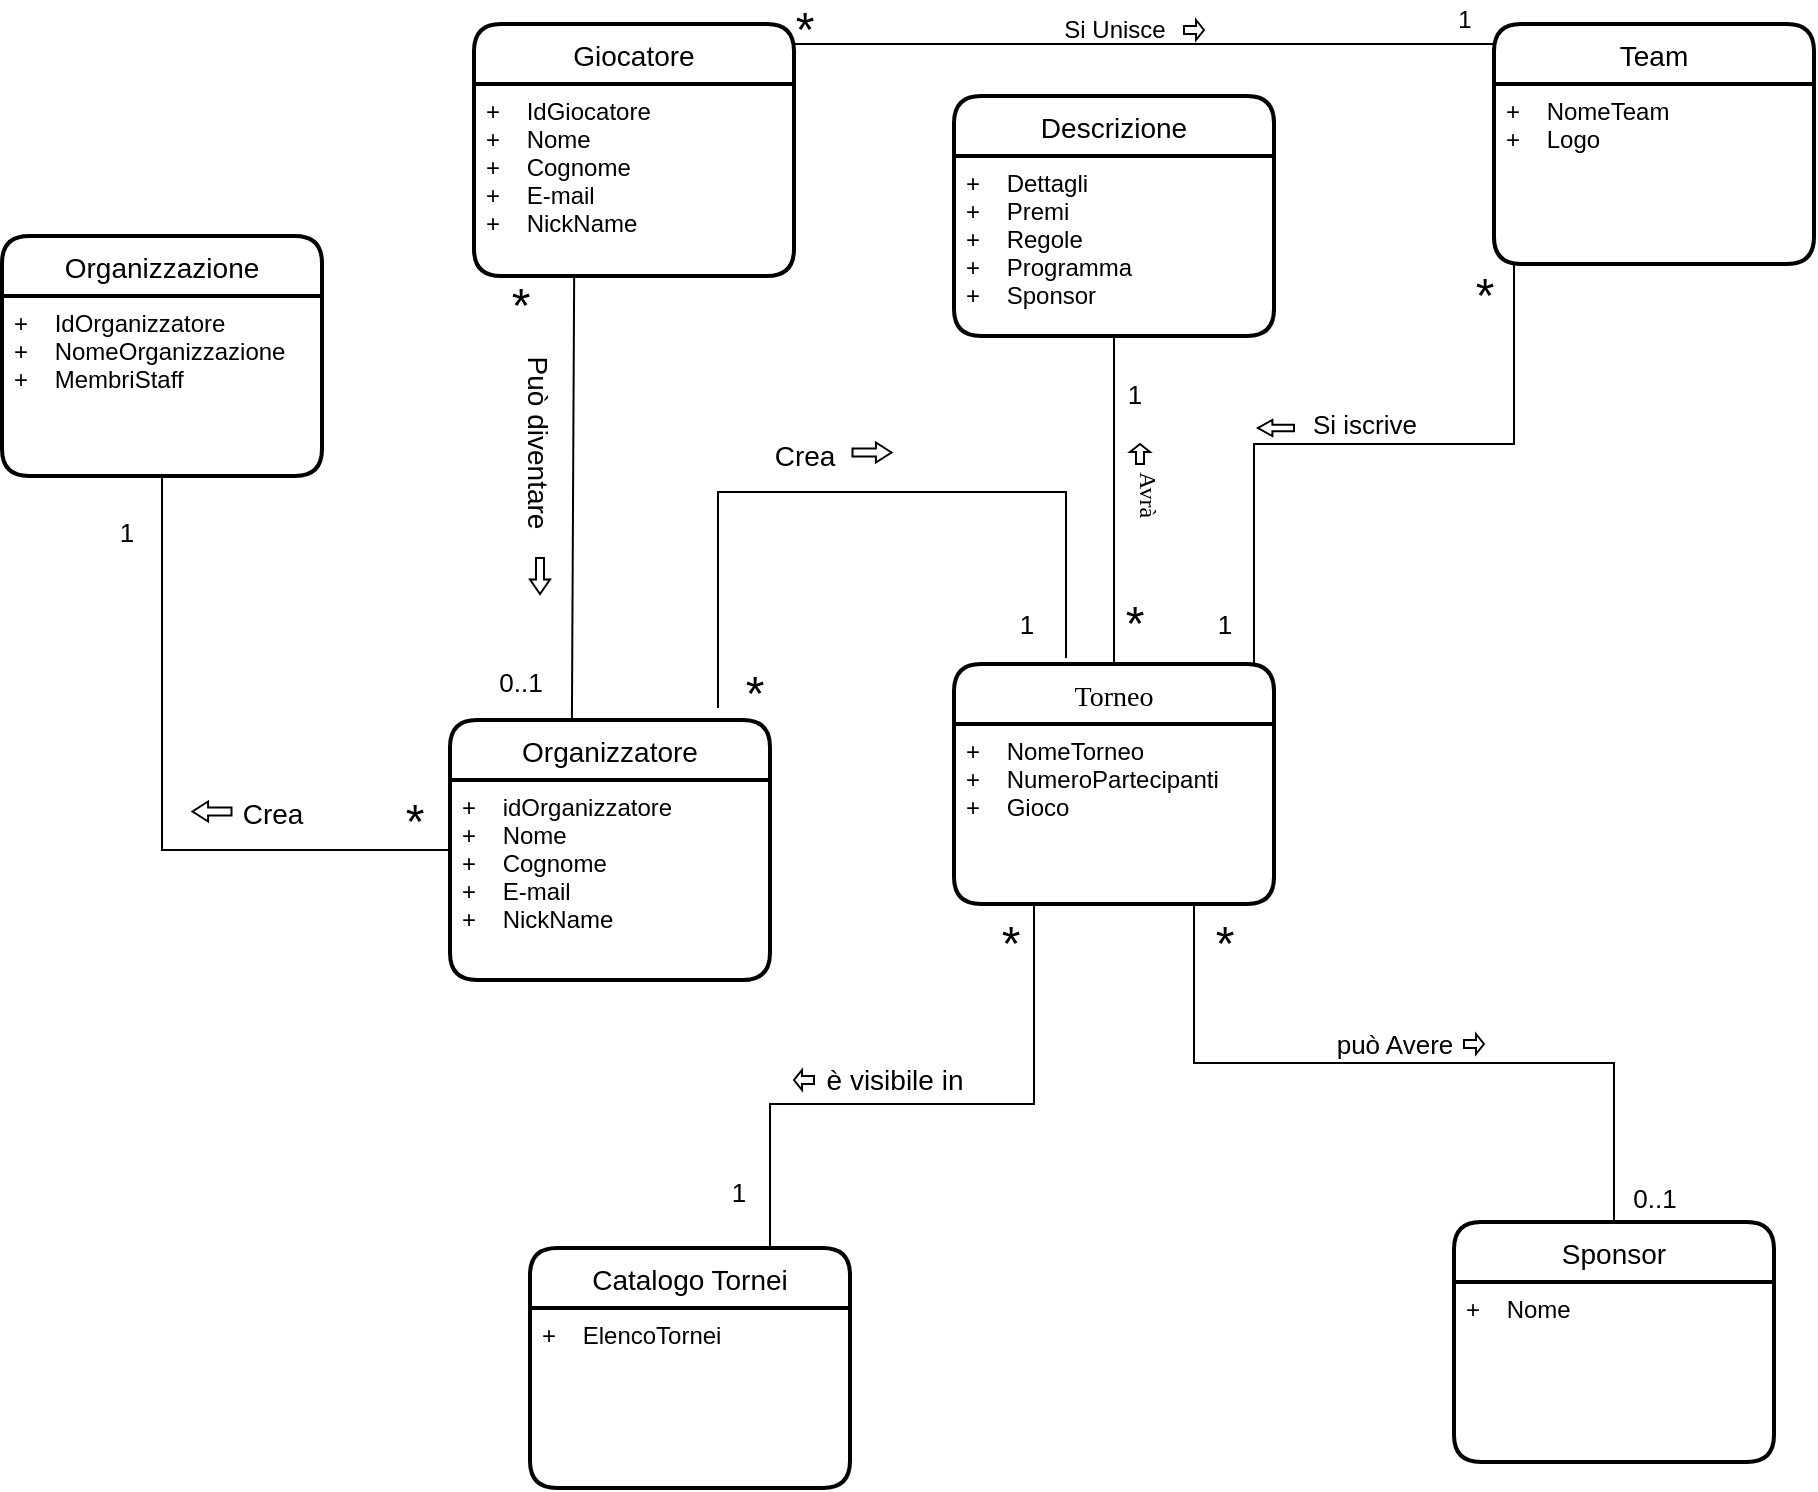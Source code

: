 <mxfile version="16.2.4" type="device"><diagram id="HmRKpp2KP08Ra7OJsGr-" name="Page-1"><mxGraphModel dx="1822" dy="366" grid="1" gridSize="18" guides="1" tooltips="1" connect="1" arrows="1" fold="1" page="0" pageScale="1" pageWidth="827" pageHeight="1169" background="#FFFFFF" math="0" shadow="0"><root><mxCell id="0"/><mxCell id="1" parent="0"/><mxCell id="oNfmeQZ7uZtsTB5O8cb4-2" value="Giocatore" style="swimlane;childLayout=stackLayout;horizontal=1;startSize=30;horizontalStack=0;rounded=1;fontSize=14;fontStyle=0;strokeWidth=2;resizeParent=0;resizeLast=1;shadow=0;align=center;" parent="1" vertex="1"><mxGeometry x="40" y="450" width="160" height="126" as="geometry"><mxRectangle x="40" y="450" width="70" height="30" as="alternateBounds"/></mxGeometry></mxCell><mxCell id="oNfmeQZ7uZtsTB5O8cb4-3" value="+    IdGiocatore&#10;+    Nome&#10;+    Cognome&#10;+    E-mail&#10;+    NickName " style="align=left;strokeColor=none;fillColor=none;spacingLeft=4;fontSize=12;verticalAlign=top;resizable=0;rotatable=0;part=1;" parent="oNfmeQZ7uZtsTB5O8cb4-2" vertex="1"><mxGeometry y="30" width="160" height="96" as="geometry"/></mxCell><mxCell id="oNfmeQZ7uZtsTB5O8cb4-4" value="Team" style="swimlane;childLayout=stackLayout;horizontal=1;startSize=30;horizontalStack=0;rounded=1;fontSize=14;fontStyle=0;strokeWidth=2;resizeParent=0;resizeLast=1;shadow=0;dashed=0;align=center;" parent="1" vertex="1"><mxGeometry x="550" y="450" width="160" height="120" as="geometry"><mxRectangle x="550" y="450" width="70" height="30" as="alternateBounds"/></mxGeometry></mxCell><mxCell id="oNfmeQZ7uZtsTB5O8cb4-5" value="+    NomeTeam&#10;+    Logo&#10;" style="align=left;strokeColor=none;fillColor=none;spacingLeft=4;fontSize=12;verticalAlign=top;resizable=0;rotatable=0;part=1;" parent="oNfmeQZ7uZtsTB5O8cb4-4" vertex="1"><mxGeometry y="30" width="160" height="90" as="geometry"/></mxCell><mxCell id="oNfmeQZ7uZtsTB5O8cb4-11" style="edgeStyle=orthogonalEdgeStyle;rounded=0;orthogonalLoop=1;jettySize=auto;html=1;exitX=1;exitY=0.5;exitDx=0;exitDy=0;entryX=0;entryY=0.5;entryDx=0;entryDy=0;strokeColor=none;" parent="1" source="oNfmeQZ7uZtsTB5O8cb4-3" target="oNfmeQZ7uZtsTB5O8cb4-5" edge="1"><mxGeometry relative="1" as="geometry"/></mxCell><mxCell id="oNfmeQZ7uZtsTB5O8cb4-12" style="edgeStyle=orthogonalEdgeStyle;rounded=0;orthogonalLoop=1;jettySize=auto;html=1;exitX=1;exitY=0.5;exitDx=0;exitDy=0;strokeColor=none;startArrow=none;" parent="1" target="oNfmeQZ7uZtsTB5O8cb4-5" edge="1"><mxGeometry relative="1" as="geometry"><mxPoint x="540" y="527" as="sourcePoint"/></mxGeometry></mxCell><mxCell id="oNfmeQZ7uZtsTB5O8cb4-15" value="" style="edgeStyle=orthogonalEdgeStyle;rounded=0;orthogonalLoop=1;jettySize=auto;html=1;exitX=1;exitY=0.5;exitDx=0;exitDy=0;strokeColor=none;endArrow=none;" parent="1" source="oNfmeQZ7uZtsTB5O8cb4-3" edge="1"><mxGeometry relative="1" as="geometry"><mxPoint x="200" y="525" as="sourcePoint"/><mxPoint x="220.029" y="527" as="targetPoint"/></mxGeometry></mxCell><mxCell id="oNfmeQZ7uZtsTB5O8cb4-21" value="Torneo" style="swimlane;childLayout=stackLayout;horizontal=1;startSize=30;horizontalStack=0;rounded=1;fontSize=14;fontStyle=0;strokeWidth=2;resizeParent=0;resizeLast=1;shadow=0;dashed=0;align=center;fontFamily=Times New Roman;" parent="1" vertex="1"><mxGeometry x="280" y="770" width="160" height="120" as="geometry"><mxRectangle x="334" y="740" width="80" height="30" as="alternateBounds"/></mxGeometry></mxCell><mxCell id="WIhWpSRbcY_AbUMEm_xb-7" value="+    NomeTorneo&#10;+    NumeroPartecipanti&#10;+    Gioco&#10;&#10;" style="align=left;strokeColor=none;fillColor=none;spacingLeft=4;fontSize=12;verticalAlign=top;resizable=0;rotatable=0;part=1;" parent="oNfmeQZ7uZtsTB5O8cb4-21" vertex="1"><mxGeometry y="30" width="160" height="90" as="geometry"/></mxCell><mxCell id="oNfmeQZ7uZtsTB5O8cb4-153" style="edgeStyle=orthogonalEdgeStyle;rounded=0;orthogonalLoop=1;jettySize=auto;html=1;exitX=0.75;exitY=0;exitDx=0;exitDy=0;entryX=0.25;entryY=1;entryDx=0;entryDy=0;fontSize=14;endArrow=none;endFill=0;" parent="1" source="oNfmeQZ7uZtsTB5O8cb4-30" target="oNfmeQZ7uZtsTB5O8cb4-21" edge="1"><mxGeometry relative="1" as="geometry"><Array as="points"><mxPoint x="188" y="990"/><mxPoint x="320" y="990"/></Array></mxGeometry></mxCell><mxCell id="oNfmeQZ7uZtsTB5O8cb4-30" value="Catalogo Tornei" style="swimlane;childLayout=stackLayout;horizontal=1;startSize=30;horizontalStack=0;rounded=1;fontSize=14;fontStyle=0;strokeWidth=2;resizeParent=0;resizeLast=1;shadow=0;align=center;" parent="1" vertex="1"><mxGeometry x="68" y="1062" width="160" height="120" as="geometry"><mxRectangle x="40" y="450" width="70" height="30" as="alternateBounds"/></mxGeometry></mxCell><mxCell id="oNfmeQZ7uZtsTB5O8cb4-31" value="+    ElencoTornei" style="align=left;strokeColor=none;fillColor=none;spacingLeft=4;fontSize=12;verticalAlign=top;resizable=0;rotatable=0;part=1;" parent="oNfmeQZ7uZtsTB5O8cb4-30" vertex="1"><mxGeometry y="30" width="160" height="90" as="geometry"/></mxCell><mxCell id="oNfmeQZ7uZtsTB5O8cb4-33" value="Organizzazione" style="swimlane;childLayout=stackLayout;horizontal=1;startSize=30;horizontalStack=0;rounded=1;fontSize=14;fontStyle=0;strokeWidth=2;resizeParent=0;resizeLast=1;shadow=0;align=center;arcSize=15;" parent="1" vertex="1"><mxGeometry x="-196" y="556" width="160" height="120" as="geometry"><mxRectangle x="40" y="450" width="70" height="30" as="alternateBounds"/></mxGeometry></mxCell><mxCell id="oNfmeQZ7uZtsTB5O8cb4-34" value="+    IdOrganizzatore&#10;+    NomeOrganizzazione&#10;+    MembriStaff&#10;" style="align=left;strokeColor=none;fillColor=none;spacingLeft=4;fontSize=12;verticalAlign=top;resizable=0;rotatable=0;part=1;" parent="oNfmeQZ7uZtsTB5O8cb4-33" vertex="1"><mxGeometry y="30" width="160" height="90" as="geometry"/></mxCell><mxCell id="oNfmeQZ7uZtsTB5O8cb4-112" style="edgeStyle=orthogonalEdgeStyle;rounded=0;orthogonalLoop=1;jettySize=auto;html=1;exitX=0.5;exitY=0;exitDx=0;exitDy=0;entryX=0.75;entryY=1;entryDx=0;entryDy=0;fontSize=13;endArrow=none;endFill=0;" parent="1" source="oNfmeQZ7uZtsTB5O8cb4-38" target="oNfmeQZ7uZtsTB5O8cb4-21" edge="1"><mxGeometry relative="1" as="geometry"/></mxCell><mxCell id="oNfmeQZ7uZtsTB5O8cb4-38" value="Sponsor" style="swimlane;childLayout=stackLayout;horizontal=1;startSize=30;horizontalStack=0;rounded=1;fontSize=14;fontStyle=0;strokeWidth=2;resizeParent=0;resizeLast=1;shadow=0;align=center;" parent="1" vertex="1"><mxGeometry x="530" y="1049" width="160" height="120" as="geometry"><mxRectangle x="40" y="450" width="70" height="30" as="alternateBounds"/></mxGeometry></mxCell><mxCell id="oNfmeQZ7uZtsTB5O8cb4-39" value="+    Nome&#10;&#10;" style="align=left;strokeColor=none;fillColor=none;spacingLeft=4;fontSize=12;verticalAlign=top;resizable=0;rotatable=0;part=1;" parent="oNfmeQZ7uZtsTB5O8cb4-38" vertex="1"><mxGeometry y="30" width="160" height="90" as="geometry"/></mxCell><mxCell id="oNfmeQZ7uZtsTB5O8cb4-40" value="1" style="text;html=1;align=center;verticalAlign=middle;resizable=0;points=[];autosize=1;strokeColor=none;fillColor=none;" parent="1" vertex="1"><mxGeometry x="525" y="438" width="20" height="20" as="geometry"/></mxCell><mxCell id="oNfmeQZ7uZtsTB5O8cb4-41" value="*" style="text;html=1;align=center;verticalAlign=middle;resizable=0;points=[];autosize=1;strokeColor=none;fillColor=none;fontSize=24;" parent="1" vertex="1"><mxGeometry x="195" y="438" width="20" height="30" as="geometry"/></mxCell><mxCell id="oNfmeQZ7uZtsTB5O8cb4-42" value="Si Unisce" style="text;html=1;align=center;verticalAlign=middle;resizable=0;points=[];autosize=1;strokeColor=none;fillColor=none;" parent="1" vertex="1"><mxGeometry x="325" y="443" width="70" height="20" as="geometry"/></mxCell><mxCell id="oNfmeQZ7uZtsTB5O8cb4-48" value="" style="endArrow=classic;html=1;rounded=0;" parent="1" edge="1"><mxGeometry width="50" height="50" relative="1" as="geometry"><mxPoint x="440" y="770" as="sourcePoint"/><mxPoint x="440" y="770" as="targetPoint"/><Array as="points"/></mxGeometry></mxCell><mxCell id="oNfmeQZ7uZtsTB5O8cb4-49" value="" style="endArrow=classic;html=1;rounded=0;" parent="1" edge="1"><mxGeometry width="50" height="50" relative="1" as="geometry"><mxPoint x="140" y="640" as="sourcePoint"/><mxPoint x="140" y="640" as="targetPoint"/></mxGeometry></mxCell><mxCell id="oNfmeQZ7uZtsTB5O8cb4-73" value="" style="shape=singleArrow;whiteSpace=wrap;html=1;arrowWidth=0.4;arrowSize=0.4;direction=east;fontSize=13;align=right;labelPosition=left;verticalLabelPosition=top;verticalAlign=bottom;" parent="1" vertex="1"><mxGeometry x="395" y="448" width="10" height="10" as="geometry"/></mxCell><mxCell id="oNfmeQZ7uZtsTB5O8cb4-84" style="edgeStyle=orthogonalEdgeStyle;rounded=0;orthogonalLoop=1;jettySize=auto;html=1;fontSize=13;endArrow=none;endFill=0;startArrow=none;" parent="1" target="oNfmeQZ7uZtsTB5O8cb4-21" edge="1"><mxGeometry relative="1" as="geometry"><mxPoint x="560" y="570" as="sourcePoint"/><Array as="points"><mxPoint x="560" y="570"/><mxPoint x="560" y="570"/><mxPoint x="560" y="660"/><mxPoint x="430" y="660"/></Array></mxGeometry></mxCell><mxCell id="oNfmeQZ7uZtsTB5O8cb4-86" value="Si iscrive" style="text;html=1;align=center;verticalAlign=middle;resizable=0;points=[];autosize=1;strokeColor=none;fillColor=none;fontSize=13;" parent="1" vertex="1"><mxGeometry x="450" y="640" width="70" height="20" as="geometry"/></mxCell><mxCell id="oNfmeQZ7uZtsTB5O8cb4-93" value="" style="shape=singleArrow;whiteSpace=wrap;html=1;arrowWidth=0.4;arrowSize=0.4;direction=west;" parent="1" vertex="1"><mxGeometry x="432" y="648" width="18" height="8" as="geometry"/></mxCell><mxCell id="oNfmeQZ7uZtsTB5O8cb4-100" value="1" style="text;html=1;align=center;verticalAlign=middle;resizable=0;points=[];autosize=1;strokeColor=none;fillColor=none;fontSize=13;" parent="1" vertex="1"><mxGeometry x="405" y="740" width="20" height="20" as="geometry"/></mxCell><mxCell id="oNfmeQZ7uZtsTB5O8cb4-113" value="può Avere" style="text;html=1;align=center;verticalAlign=middle;resizable=0;points=[];autosize=1;strokeColor=none;fillColor=none;fontSize=13;" parent="1" vertex="1"><mxGeometry x="455" y="951" width="90" height="18" as="geometry"/></mxCell><mxCell id="oNfmeQZ7uZtsTB5O8cb4-116" value="&lt;span style=&quot;font-size: 13px&quot;&gt;0..1&lt;br&gt;&lt;/span&gt;" style="text;html=1;align=center;verticalAlign=middle;resizable=0;points=[];autosize=1;strokeColor=none;fillColor=none;fontSize=24;" parent="1" vertex="1"><mxGeometry x="603" y="1016" width="54" height="36" as="geometry"/></mxCell><mxCell id="oNfmeQZ7uZtsTB5O8cb4-117" value="" style="shape=singleArrow;whiteSpace=wrap;html=1;arrowWidth=0.4;arrowSize=0.4;fontSize=13;" parent="1" vertex="1"><mxGeometry x="535" y="955" width="10" height="10" as="geometry"/></mxCell><mxCell id="oNfmeQZ7uZtsTB5O8cb4-124" value="Crea" style="text;html=1;align=center;verticalAlign=middle;resizable=0;points=[];autosize=1;strokeColor=none;fillColor=none;fontSize=14;" parent="1" vertex="1"><mxGeometry x="-86" y="834.75" width="50" height="20" as="geometry"/></mxCell><mxCell id="90SQhcuI4VQbxdoxh9V4-8" value="" style="edgeStyle=orthogonalEdgeStyle;rounded=0;orthogonalLoop=1;jettySize=auto;html=1;fontSize=24;" parent="1" edge="1"><mxGeometry relative="1" as="geometry"><mxPoint x="712" y="1220" as="targetPoint"/></mxGeometry></mxCell><mxCell id="oNfmeQZ7uZtsTB5O8cb4-154" value="è visibile in" style="text;html=1;align=center;verticalAlign=middle;resizable=0;points=[];autosize=1;strokeColor=none;fillColor=none;fontSize=14;" parent="1" vertex="1"><mxGeometry x="205" y="969" width="90" height="18" as="geometry"/></mxCell><mxCell id="oNfmeQZ7uZtsTB5O8cb4-155" value="&lt;font style=&quot;font-size: 24px&quot;&gt;*&lt;/font&gt;" style="text;html=1;align=center;verticalAlign=middle;resizable=0;points=[];autosize=1;strokeColor=none;fillColor=none;fontSize=14;" parent="1" vertex="1"><mxGeometry x="290" y="892" width="36" height="36" as="geometry"/></mxCell><mxCell id="oNfmeQZ7uZtsTB5O8cb4-156" value="&lt;font style=&quot;font-size: 13px&quot;&gt;1&lt;/font&gt;" style="text;html=1;align=center;verticalAlign=middle;resizable=0;points=[];autosize=1;strokeColor=none;fillColor=none;fontSize=24;" parent="1" vertex="1"><mxGeometry x="154" y="1013" width="36" height="36" as="geometry"/></mxCell><mxCell id="oNfmeQZ7uZtsTB5O8cb4-157" value="" style="shape=singleArrow;whiteSpace=wrap;html=1;arrowWidth=0.4;arrowSize=0.4;fontSize=13;direction=west;" parent="1" vertex="1"><mxGeometry x="200" y="973" width="10" height="10" as="geometry"/></mxCell><mxCell id="WIhWpSRbcY_AbUMEm_xb-15" value="Descrizione" style="swimlane;childLayout=stackLayout;horizontal=1;startSize=30;horizontalStack=0;rounded=1;fontSize=14;fontStyle=0;strokeWidth=2;resizeParent=0;resizeLast=1;shadow=0;align=center;" parent="1" vertex="1"><mxGeometry x="280" y="486" width="160" height="120" as="geometry"><mxRectangle x="40" y="450" width="70" height="30" as="alternateBounds"/></mxGeometry></mxCell><mxCell id="WIhWpSRbcY_AbUMEm_xb-16" value="+    Dettagli&#10;+    Premi&#10;+    Regole&#10;+    Programma&#10;+    Sponsor&#10;" style="align=left;strokeColor=none;fillColor=none;spacingLeft=4;fontSize=12;verticalAlign=top;resizable=0;rotatable=0;part=1;" parent="WIhWpSRbcY_AbUMEm_xb-15" vertex="1"><mxGeometry y="30" width="160" height="90" as="geometry"/></mxCell><mxCell id="WIhWpSRbcY_AbUMEm_xb-18" style="edgeStyle=orthogonalEdgeStyle;rounded=0;orthogonalLoop=1;jettySize=auto;html=1;exitX=1;exitY=0;exitDx=0;exitDy=0;entryX=0;entryY=0;entryDx=0;entryDy=0;fontFamily=Times New Roman;endArrow=none;endFill=0;" parent="1" source="oNfmeQZ7uZtsTB5O8cb4-3" target="oNfmeQZ7uZtsTB5O8cb4-5" edge="1"><mxGeometry relative="1" as="geometry"/></mxCell><mxCell id="WIhWpSRbcY_AbUMEm_xb-20" style="edgeStyle=orthogonalEdgeStyle;rounded=0;orthogonalLoop=1;jettySize=auto;html=1;exitX=0.5;exitY=1;exitDx=0;exitDy=0;entryX=0.5;entryY=0;entryDx=0;entryDy=0;fontFamily=Times New Roman;endArrow=none;endFill=0;" parent="1" source="WIhWpSRbcY_AbUMEm_xb-16" target="oNfmeQZ7uZtsTB5O8cb4-21" edge="1"><mxGeometry relative="1" as="geometry"/></mxCell><mxCell id="WIhWpSRbcY_AbUMEm_xb-25" value="Avrà" style="text;html=1;align=center;verticalAlign=middle;resizable=0;points=[];autosize=1;strokeColor=none;fillColor=none;fontFamily=Times New Roman;rotation=90;" parent="1" vertex="1"><mxGeometry x="350" y="676" width="54" height="18" as="geometry"/></mxCell><mxCell id="WIhWpSRbcY_AbUMEm_xb-26" value="" style="shape=singleArrow;whiteSpace=wrap;html=1;arrowWidth=0.4;arrowSize=0.4;direction=north;" parent="1" vertex="1"><mxGeometry x="368" y="660" width="10" height="10" as="geometry"/></mxCell><mxCell id="90SQhcuI4VQbxdoxh9V4-3" value="*" style="text;html=1;align=center;verticalAlign=middle;resizable=0;points=[];autosize=1;strokeColor=none;fillColor=none;fontSize=24;" parent="1" vertex="1"><mxGeometry x="360" y="735" width="20" height="30" as="geometry"/></mxCell><mxCell id="90SQhcuI4VQbxdoxh9V4-4" value="1" style="text;html=1;align=center;verticalAlign=middle;resizable=0;points=[];autosize=1;strokeColor=none;fillColor=none;fontSize=13;" parent="1" vertex="1"><mxGeometry x="360" y="625" width="20" height="20" as="geometry"/></mxCell><mxCell id="90SQhcuI4VQbxdoxh9V4-5" value="*" style="text;html=1;align=center;verticalAlign=middle;resizable=0;points=[];autosize=1;strokeColor=none;fillColor=none;fontSize=24;" parent="1" vertex="1"><mxGeometry x="535" y="571" width="20" height="30" as="geometry"/></mxCell><mxCell id="90SQhcuI4VQbxdoxh9V4-15" value="Organizzatore" style="swimlane;childLayout=stackLayout;horizontal=1;startSize=30;horizontalStack=0;rounded=1;fontSize=14;fontStyle=0;strokeWidth=2;resizeParent=0;resizeLast=1;shadow=0;align=center;" parent="1" vertex="1"><mxGeometry x="28" y="798" width="160" height="130" as="geometry"><mxRectangle x="40" y="450" width="70" height="30" as="alternateBounds"/></mxGeometry></mxCell><mxCell id="90SQhcuI4VQbxdoxh9V4-16" value="+    idOrganizzatore&#10;+    Nome&#10;+    Cognome&#10;+    E-mail&#10;+    NickName " style="align=left;strokeColor=none;fillColor=none;spacingLeft=4;fontSize=12;verticalAlign=top;resizable=0;rotatable=0;part=1;" parent="90SQhcuI4VQbxdoxh9V4-15" vertex="1"><mxGeometry y="30" width="160" height="100" as="geometry"/></mxCell><mxCell id="90SQhcuI4VQbxdoxh9V4-18" value="" style="shape=singleArrow;whiteSpace=wrap;html=1;arrowWidth=0.4;arrowSize=0.4;direction=south;rotation=90;" parent="1" vertex="1"><mxGeometry x="-96" y="834" width="10" height="19.5" as="geometry"/></mxCell><mxCell id="90SQhcuI4VQbxdoxh9V4-19" value="*" style="text;html=1;align=center;verticalAlign=middle;resizable=0;points=[];autosize=1;strokeColor=none;fillColor=none;fontSize=24;" parent="1" vertex="1"><mxGeometry y="834" width="20" height="30" as="geometry"/></mxCell><mxCell id="90SQhcuI4VQbxdoxh9V4-20" value="1" style="text;html=1;align=center;verticalAlign=middle;resizable=0;points=[];autosize=1;strokeColor=none;fillColor=none;fontSize=13;" parent="1" vertex="1"><mxGeometry x="-144" y="694" width="20" height="20" as="geometry"/></mxCell><mxCell id="90SQhcuI4VQbxdoxh9V4-22" value="" style="endArrow=none;html=1;rounded=0;fontSize=24;exitX=0;exitY=0.5;exitDx=0;exitDy=0;entryX=0.5;entryY=1;entryDx=0;entryDy=0;" parent="1" source="90SQhcuI4VQbxdoxh9V4-15" target="oNfmeQZ7uZtsTB5O8cb4-34" edge="1"><mxGeometry width="50" height="50" relative="1" as="geometry"><mxPoint x="8.0" y="864" as="sourcePoint"/><mxPoint x="-174.04" y="854" as="targetPoint"/><Array as="points"><mxPoint x="-116" y="863"/></Array></mxGeometry></mxCell><mxCell id="90SQhcuI4VQbxdoxh9V4-28" value="" style="endArrow=none;html=1;rounded=0;fontSize=24;entryX=0.35;entryY=-0.025;entryDx=0;entryDy=0;entryPerimeter=0;" parent="1" target="oNfmeQZ7uZtsTB5O8cb4-21" edge="1"><mxGeometry width="50" height="50" relative="1" as="geometry"><mxPoint x="162" y="792" as="sourcePoint"/><mxPoint x="104" y="774" as="targetPoint"/><Array as="points"><mxPoint x="162" y="684"/><mxPoint x="336" y="684"/></Array></mxGeometry></mxCell><mxCell id="90SQhcuI4VQbxdoxh9V4-29" value="Crea" style="text;html=1;align=center;verticalAlign=middle;resizable=0;points=[];autosize=1;strokeColor=none;fillColor=none;fontSize=14;" parent="1" vertex="1"><mxGeometry x="180" y="656" width="50" height="20" as="geometry"/></mxCell><mxCell id="90SQhcuI4VQbxdoxh9V4-30" value="" style="shape=singleArrow;whiteSpace=wrap;html=1;arrowWidth=0.4;arrowSize=0.4;direction=south;rotation=-90;" parent="1" vertex="1"><mxGeometry x="234" y="654.5" width="10" height="19.5" as="geometry"/></mxCell><mxCell id="90SQhcuI4VQbxdoxh9V4-31" value="*" style="text;html=1;align=center;verticalAlign=middle;resizable=0;points=[];autosize=1;strokeColor=none;fillColor=none;fontSize=24;" parent="1" vertex="1"><mxGeometry x="170" y="770" width="20" height="30" as="geometry"/></mxCell><mxCell id="90SQhcuI4VQbxdoxh9V4-32" value="1" style="text;html=1;align=center;verticalAlign=middle;resizable=0;points=[];autosize=1;strokeColor=none;fillColor=none;fontSize=13;" parent="1" vertex="1"><mxGeometry x="306" y="740" width="20" height="20" as="geometry"/></mxCell><mxCell id="90SQhcuI4VQbxdoxh9V4-33" value="" style="endArrow=none;html=1;rounded=0;fontSize=24;entryX=0.313;entryY=1;entryDx=0;entryDy=0;entryPerimeter=0;exitX=0.381;exitY=0;exitDx=0;exitDy=0;exitPerimeter=0;" parent="1" source="90SQhcuI4VQbxdoxh9V4-15" target="oNfmeQZ7uZtsTB5O8cb4-3" edge="1"><mxGeometry width="50" height="50" relative="1" as="geometry"><mxPoint x="90" y="792" as="sourcePoint"/><mxPoint x="104" y="774" as="targetPoint"/></mxGeometry></mxCell><mxCell id="90SQhcuI4VQbxdoxh9V4-34" value="0..1" style="text;html=1;align=center;verticalAlign=middle;resizable=0;points=[];autosize=1;strokeColor=none;fillColor=none;fontSize=13;" parent="1" vertex="1"><mxGeometry x="36" y="770" width="54" height="18" as="geometry"/></mxCell><mxCell id="90SQhcuI4VQbxdoxh9V4-35" value="*" style="text;html=1;align=center;verticalAlign=middle;resizable=0;points=[];autosize=1;strokeColor=none;fillColor=none;fontSize=24;" parent="1" vertex="1"><mxGeometry x="53" y="576" width="20" height="30" as="geometry"/></mxCell><mxCell id="90SQhcuI4VQbxdoxh9V4-36" value="Può&amp;nbsp;diventare" style="text;html=1;align=center;verticalAlign=middle;resizable=0;points=[];autosize=1;strokeColor=none;fillColor=none;fontSize=14;rotation=90;" parent="1" vertex="1"><mxGeometry x="18" y="650" width="108" height="18" as="geometry"/></mxCell><mxCell id="90SQhcuI4VQbxdoxh9V4-37" value="" style="shape=singleArrow;whiteSpace=wrap;html=1;arrowWidth=0.4;arrowSize=0.4;direction=south;" parent="1" vertex="1"><mxGeometry x="68" y="717" width="10" height="18" as="geometry"/></mxCell><mxCell id="PEJy8w5coF90WQ2VZoaP-8" value="&lt;font style=&quot;font-size: 24px&quot;&gt;*&lt;/font&gt;" style="text;html=1;align=center;verticalAlign=middle;resizable=0;points=[];autosize=1;strokeColor=none;fillColor=none;fontSize=14;" vertex="1" parent="1"><mxGeometry x="397" y="892" width="36" height="36" as="geometry"/></mxCell></root></mxGraphModel></diagram></mxfile>